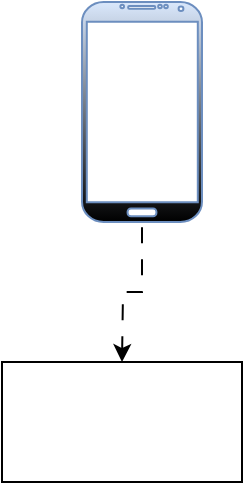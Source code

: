 <mxfile version="24.7.6">
  <diagram name="Page-1" id="6wnGiy3_Hml8tad4nLLn">
    <mxGraphModel dx="794" dy="412" grid="1" gridSize="10" guides="1" tooltips="1" connect="1" arrows="1" fold="1" page="1" pageScale="1" pageWidth="850" pageHeight="1100" math="0" shadow="0">
      <root>
        <mxCell id="0" />
        <mxCell id="1" parent="0" />
        <mxCell id="EqvYEMz56sSsCvxHdlzz-4" value="" style="edgeStyle=orthogonalEdgeStyle;rounded=0;orthogonalLoop=1;jettySize=auto;html=1;flowAnimation=1;" edge="1" parent="1" source="EqvYEMz56sSsCvxHdlzz-1">
          <mxGeometry relative="1" as="geometry">
            <mxPoint x="560" y="220" as="targetPoint" />
          </mxGeometry>
        </mxCell>
        <mxCell id="EqvYEMz56sSsCvxHdlzz-1" value="" style="verticalLabelPosition=bottom;verticalAlign=top;html=1;shadow=0;dashed=0;strokeWidth=1;shape=mxgraph.android.phone2;strokeColor=#6c8ebf;fillColor=#dae8fc;gradientColor=default;" vertex="1" parent="1">
          <mxGeometry x="540" y="40" width="60" height="110" as="geometry" />
        </mxCell>
        <object label="" placeholders="1" id="EqvYEMz56sSsCvxHdlzz-2">
          <mxCell style="rounded=0;whiteSpace=wrap;html=1;" vertex="1" parent="1">
            <mxGeometry x="500" y="220" width="120" height="60" as="geometry" />
          </mxCell>
        </object>
      </root>
    </mxGraphModel>
  </diagram>
</mxfile>

